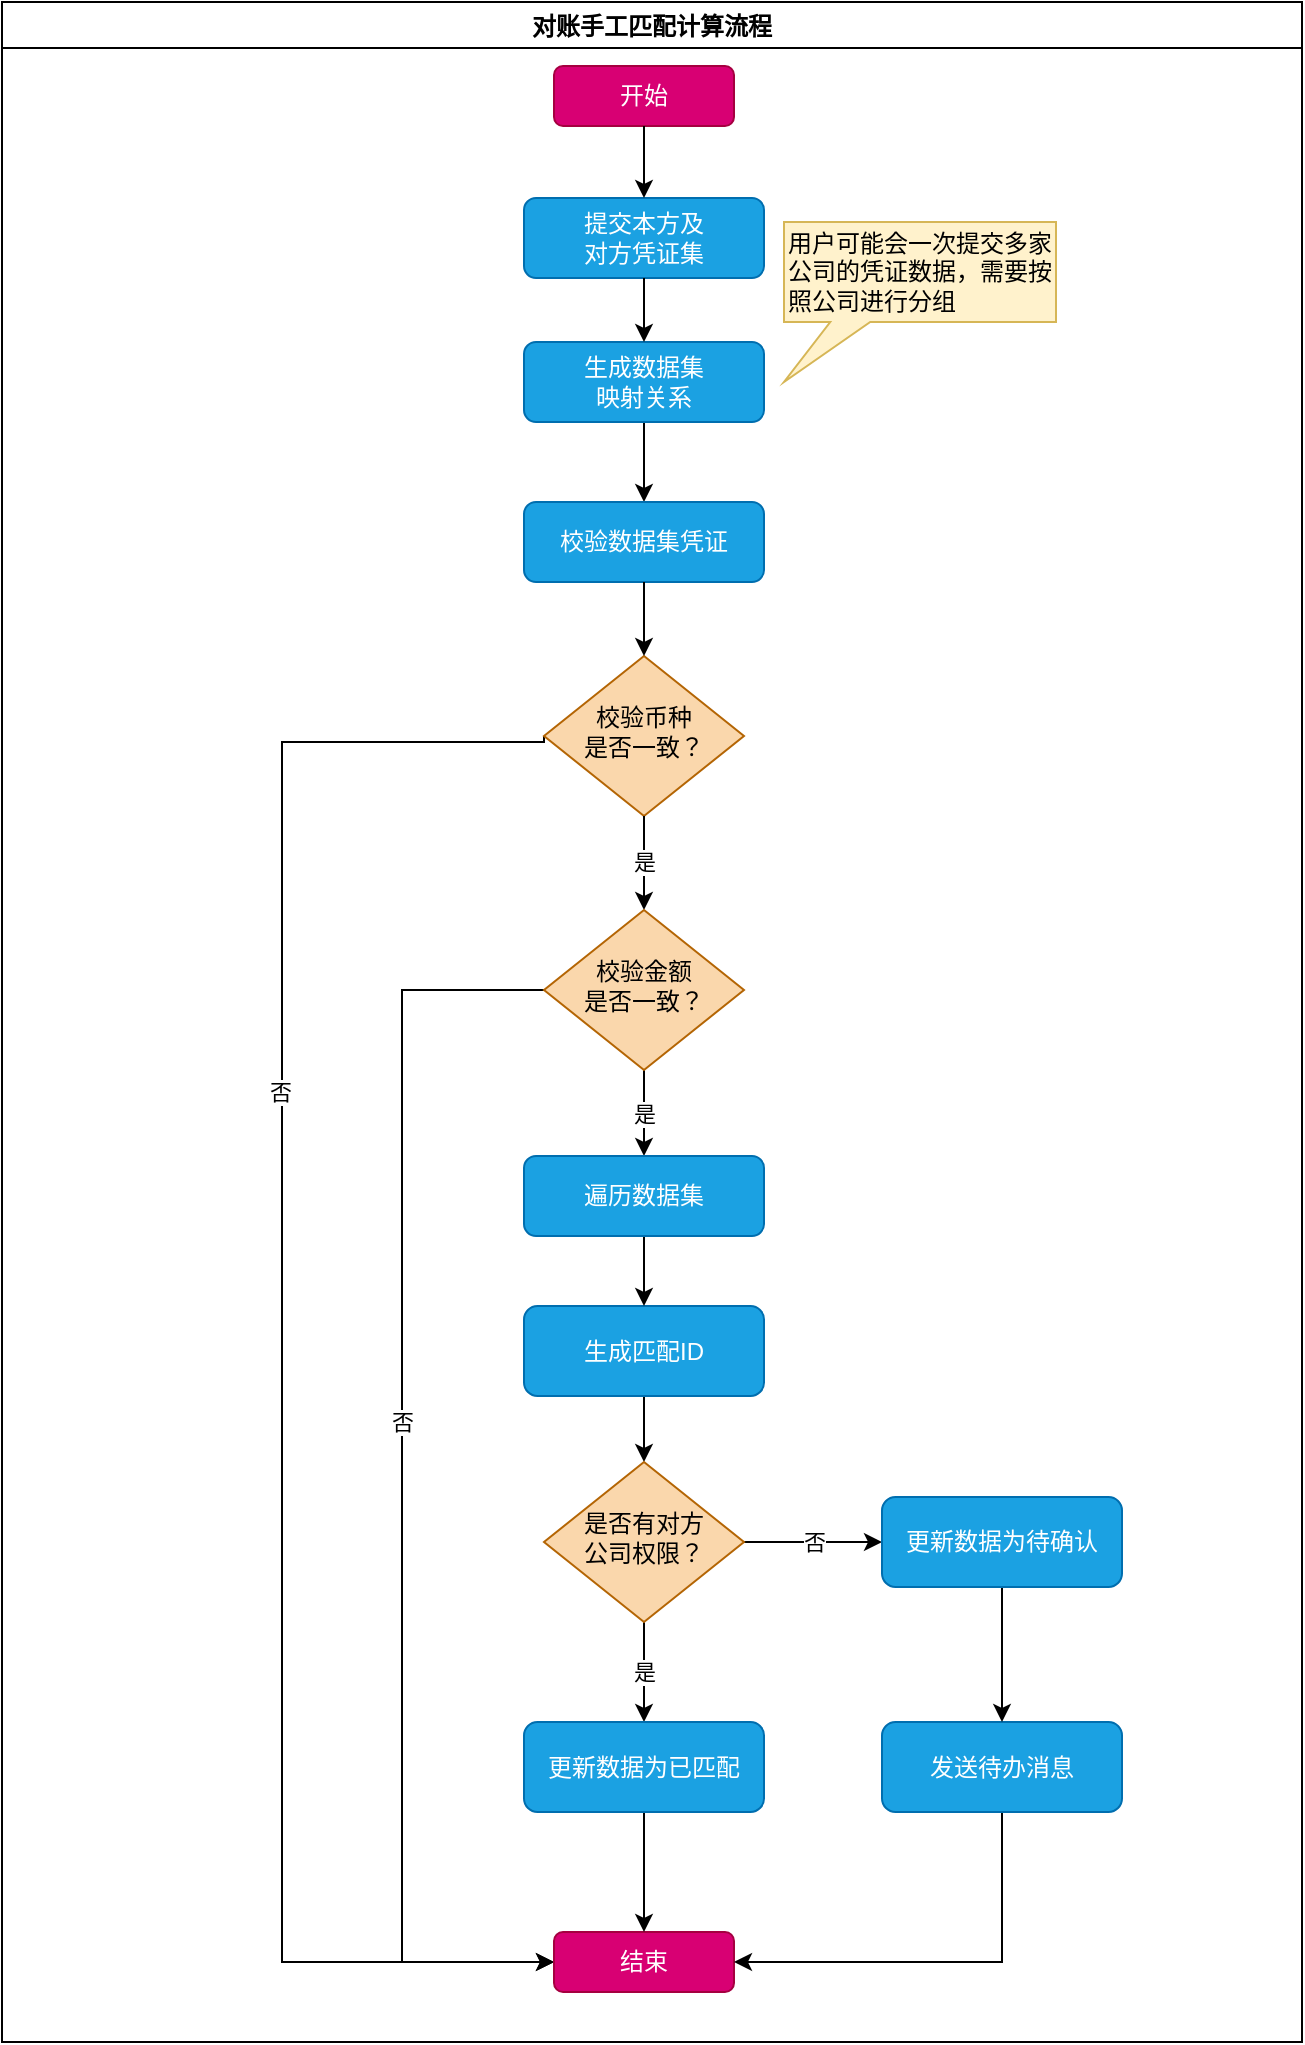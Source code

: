 <mxfile version="16.0.0" type="github">
  <diagram id="C5RBs43oDa-KdzZeNtuy" name="Page-1">
    <mxGraphModel dx="762" dy="451" grid="1" gridSize="10" guides="1" tooltips="1" connect="1" arrows="1" fold="1" page="1" pageScale="1" pageWidth="827" pageHeight="1169" math="0" shadow="0">
      <root>
        <mxCell id="WIyWlLk6GJQsqaUBKTNV-0" />
        <mxCell id="WIyWlLk6GJQsqaUBKTNV-1" parent="WIyWlLk6GJQsqaUBKTNV-0" />
        <mxCell id="2ovcCtWtTsT-ZTR0fn4X-56" value="对账手工匹配计算流程" style="swimlane;" parent="WIyWlLk6GJQsqaUBKTNV-1" vertex="1">
          <mxGeometry x="110" y="100" width="650" height="1020" as="geometry" />
        </mxCell>
        <mxCell id="KlOAI8x9i0T9ViwGN7gp-22" style="edgeStyle=orthogonalEdgeStyle;rounded=0;orthogonalLoop=1;jettySize=auto;html=1;" edge="1" parent="2ovcCtWtTsT-ZTR0fn4X-56" source="2ovcCtWtTsT-ZTR0fn4X-11" target="KlOAI8x9i0T9ViwGN7gp-16">
          <mxGeometry relative="1" as="geometry" />
        </mxCell>
        <mxCell id="2ovcCtWtTsT-ZTR0fn4X-11" value="生成匹配ID" style="rounded=1;whiteSpace=wrap;html=1;fontSize=12;glass=0;strokeWidth=1;shadow=0;fillColor=#1ba1e2;fontColor=#ffffff;strokeColor=#006EAF;" parent="2ovcCtWtTsT-ZTR0fn4X-56" vertex="1">
          <mxGeometry x="261" y="652" width="120" height="45" as="geometry" />
        </mxCell>
        <mxCell id="WIyWlLk6GJQsqaUBKTNV-3" value="开始" style="rounded=1;whiteSpace=wrap;html=1;fontSize=12;glass=0;strokeWidth=1;shadow=0;fillColor=#d80073;fontColor=#ffffff;strokeColor=#A50040;" parent="2ovcCtWtTsT-ZTR0fn4X-56" vertex="1">
          <mxGeometry x="276" y="32" width="90" height="30" as="geometry" />
        </mxCell>
        <mxCell id="WIyWlLk6GJQsqaUBKTNV-7" value="提交本方及&lt;br&gt;对方凭证集" style="rounded=1;whiteSpace=wrap;html=1;fontSize=12;glass=0;strokeWidth=1;shadow=0;fillColor=#1ba1e2;fontColor=#ffffff;strokeColor=#006EAF;" parent="2ovcCtWtTsT-ZTR0fn4X-56" vertex="1">
          <mxGeometry x="261" y="98" width="120" height="40" as="geometry" />
        </mxCell>
        <mxCell id="2ovcCtWtTsT-ZTR0fn4X-25" style="edgeStyle=orthogonalEdgeStyle;rounded=0;orthogonalLoop=1;jettySize=auto;html=1;entryX=0.5;entryY=0;entryDx=0;entryDy=0;" parent="2ovcCtWtTsT-ZTR0fn4X-56" source="WIyWlLk6GJQsqaUBKTNV-3" target="WIyWlLk6GJQsqaUBKTNV-7" edge="1">
          <mxGeometry relative="1" as="geometry" />
        </mxCell>
        <mxCell id="2ovcCtWtTsT-ZTR0fn4X-58" style="edgeStyle=orthogonalEdgeStyle;rounded=0;orthogonalLoop=1;jettySize=auto;html=1;" parent="2ovcCtWtTsT-ZTR0fn4X-56" source="2ovcCtWtTsT-ZTR0fn4X-1" target="2ovcCtWtTsT-ZTR0fn4X-3" edge="1">
          <mxGeometry relative="1" as="geometry" />
        </mxCell>
        <mxCell id="2ovcCtWtTsT-ZTR0fn4X-1" value="生成数据集&lt;br&gt;映射关系" style="rounded=1;whiteSpace=wrap;html=1;fontSize=12;glass=0;strokeWidth=1;shadow=0;fillColor=#1ba1e2;fontColor=#ffffff;strokeColor=#006EAF;" parent="2ovcCtWtTsT-ZTR0fn4X-56" vertex="1">
          <mxGeometry x="261" y="170" width="120" height="40" as="geometry" />
        </mxCell>
        <mxCell id="2ovcCtWtTsT-ZTR0fn4X-24" style="edgeStyle=orthogonalEdgeStyle;rounded=0;orthogonalLoop=1;jettySize=auto;html=1;" parent="2ovcCtWtTsT-ZTR0fn4X-56" source="WIyWlLk6GJQsqaUBKTNV-7" target="2ovcCtWtTsT-ZTR0fn4X-1" edge="1">
          <mxGeometry relative="1" as="geometry" />
        </mxCell>
        <mxCell id="2ovcCtWtTsT-ZTR0fn4X-3" value="校验数据集凭证" style="rounded=1;whiteSpace=wrap;html=1;fontSize=12;glass=0;strokeWidth=1;shadow=0;fillColor=#1ba1e2;fontColor=#ffffff;strokeColor=#006EAF;" parent="2ovcCtWtTsT-ZTR0fn4X-56" vertex="1">
          <mxGeometry x="261" y="250" width="120" height="40" as="geometry" />
        </mxCell>
        <mxCell id="KlOAI8x9i0T9ViwGN7gp-0" value="用户可能会一次提交多家公司的凭证数据，需要按照公司进行分组" style="shape=callout;whiteSpace=wrap;html=1;perimeter=calloutPerimeter;position2=0;fillColor=#fff2cc;strokeColor=#d6b656;size=30;position=0.17;align=left;" vertex="1" parent="2ovcCtWtTsT-ZTR0fn4X-56">
          <mxGeometry x="391" y="110" width="136" height="80" as="geometry" />
        </mxCell>
        <mxCell id="KlOAI8x9i0T9ViwGN7gp-13" style="edgeStyle=orthogonalEdgeStyle;rounded=0;orthogonalLoop=1;jettySize=auto;html=1;entryX=0;entryY=0.5;entryDx=0;entryDy=0;exitX=0;exitY=0.5;exitDx=0;exitDy=0;" edge="1" parent="2ovcCtWtTsT-ZTR0fn4X-56" source="KlOAI8x9i0T9ViwGN7gp-6" target="KlOAI8x9i0T9ViwGN7gp-12">
          <mxGeometry relative="1" as="geometry">
            <Array as="points">
              <mxPoint x="271" y="370" />
              <mxPoint x="140" y="370" />
              <mxPoint x="140" y="980" />
            </Array>
          </mxGeometry>
        </mxCell>
        <mxCell id="KlOAI8x9i0T9ViwGN7gp-28" value="否" style="edgeLabel;html=1;align=center;verticalAlign=middle;resizable=0;points=[];" vertex="1" connectable="0" parent="KlOAI8x9i0T9ViwGN7gp-13">
          <mxGeometry x="-0.298" y="-1" relative="1" as="geometry">
            <mxPoint as="offset" />
          </mxGeometry>
        </mxCell>
        <mxCell id="KlOAI8x9i0T9ViwGN7gp-6" value="校验币种&lt;br&gt;是否一致？" style="rhombus;whiteSpace=wrap;html=1;shadow=0;fontFamily=Helvetica;fontSize=12;align=center;strokeWidth=1;spacing=6;spacingTop=-4;fillColor=#fad7ac;strokeColor=#b46504;" vertex="1" parent="2ovcCtWtTsT-ZTR0fn4X-56">
          <mxGeometry x="271" y="327" width="100" height="80" as="geometry" />
        </mxCell>
        <mxCell id="KlOAI8x9i0T9ViwGN7gp-7" style="edgeStyle=orthogonalEdgeStyle;rounded=0;orthogonalLoop=1;jettySize=auto;html=1;entryX=0.5;entryY=0;entryDx=0;entryDy=0;" edge="1" parent="2ovcCtWtTsT-ZTR0fn4X-56" target="KlOAI8x9i0T9ViwGN7gp-6">
          <mxGeometry relative="1" as="geometry">
            <mxPoint x="321" y="290" as="sourcePoint" />
          </mxGeometry>
        </mxCell>
        <mxCell id="KlOAI8x9i0T9ViwGN7gp-10" value="是" style="edgeStyle=orthogonalEdgeStyle;rounded=0;orthogonalLoop=1;jettySize=auto;html=1;entryX=0.5;entryY=0;entryDx=0;entryDy=0;" edge="1" parent="2ovcCtWtTsT-ZTR0fn4X-56" source="KlOAI8x9i0T9ViwGN7gp-6" target="KlOAI8x9i0T9ViwGN7gp-11">
          <mxGeometry x="-0.021" relative="1" as="geometry">
            <mxPoint x="321" y="440" as="targetPoint" />
            <mxPoint as="offset" />
          </mxGeometry>
        </mxCell>
        <mxCell id="KlOAI8x9i0T9ViwGN7gp-14" style="edgeStyle=orthogonalEdgeStyle;rounded=0;orthogonalLoop=1;jettySize=auto;html=1;entryX=0;entryY=0.5;entryDx=0;entryDy=0;exitX=0;exitY=0.5;exitDx=0;exitDy=0;" edge="1" parent="2ovcCtWtTsT-ZTR0fn4X-56" source="KlOAI8x9i0T9ViwGN7gp-11" target="KlOAI8x9i0T9ViwGN7gp-12">
          <mxGeometry relative="1" as="geometry">
            <Array as="points">
              <mxPoint x="200" y="494" />
              <mxPoint x="200" y="980" />
            </Array>
          </mxGeometry>
        </mxCell>
        <mxCell id="KlOAI8x9i0T9ViwGN7gp-29" value="否" style="edgeLabel;html=1;align=center;verticalAlign=middle;resizable=0;points=[];" vertex="1" connectable="0" parent="KlOAI8x9i0T9ViwGN7gp-14">
          <mxGeometry x="-0.095" relative="1" as="geometry">
            <mxPoint as="offset" />
          </mxGeometry>
        </mxCell>
        <mxCell id="KlOAI8x9i0T9ViwGN7gp-20" value="是" style="edgeStyle=orthogonalEdgeStyle;rounded=0;orthogonalLoop=1;jettySize=auto;html=1;" edge="1" parent="2ovcCtWtTsT-ZTR0fn4X-56" source="KlOAI8x9i0T9ViwGN7gp-11" target="KlOAI8x9i0T9ViwGN7gp-15">
          <mxGeometry relative="1" as="geometry" />
        </mxCell>
        <mxCell id="KlOAI8x9i0T9ViwGN7gp-11" value="校验金额&lt;br&gt;是否一致？" style="rhombus;whiteSpace=wrap;html=1;shadow=0;fontFamily=Helvetica;fontSize=12;align=center;strokeWidth=1;spacing=6;spacingTop=-4;fillColor=#fad7ac;strokeColor=#b46504;" vertex="1" parent="2ovcCtWtTsT-ZTR0fn4X-56">
          <mxGeometry x="271" y="454" width="100" height="80" as="geometry" />
        </mxCell>
        <mxCell id="KlOAI8x9i0T9ViwGN7gp-12" value="结束" style="rounded=1;whiteSpace=wrap;html=1;fontSize=12;glass=0;strokeWidth=1;shadow=0;fillColor=#d80073;fontColor=#ffffff;strokeColor=#A50040;" vertex="1" parent="2ovcCtWtTsT-ZTR0fn4X-56">
          <mxGeometry x="276" y="965" width="90" height="30" as="geometry" />
        </mxCell>
        <mxCell id="KlOAI8x9i0T9ViwGN7gp-21" style="edgeStyle=orthogonalEdgeStyle;rounded=0;orthogonalLoop=1;jettySize=auto;html=1;" edge="1" parent="2ovcCtWtTsT-ZTR0fn4X-56" source="KlOAI8x9i0T9ViwGN7gp-15" target="2ovcCtWtTsT-ZTR0fn4X-11">
          <mxGeometry relative="1" as="geometry" />
        </mxCell>
        <mxCell id="KlOAI8x9i0T9ViwGN7gp-15" value="遍历数据集" style="rounded=1;whiteSpace=wrap;html=1;fontSize=12;glass=0;strokeWidth=1;shadow=0;fillColor=#1ba1e2;fontColor=#ffffff;strokeColor=#006EAF;" vertex="1" parent="2ovcCtWtTsT-ZTR0fn4X-56">
          <mxGeometry x="261" y="577" width="120" height="40" as="geometry" />
        </mxCell>
        <mxCell id="KlOAI8x9i0T9ViwGN7gp-23" value="是" style="edgeStyle=orthogonalEdgeStyle;rounded=0;orthogonalLoop=1;jettySize=auto;html=1;" edge="1" parent="2ovcCtWtTsT-ZTR0fn4X-56" source="KlOAI8x9i0T9ViwGN7gp-16" target="KlOAI8x9i0T9ViwGN7gp-17">
          <mxGeometry relative="1" as="geometry" />
        </mxCell>
        <mxCell id="KlOAI8x9i0T9ViwGN7gp-25" value="否" style="edgeStyle=orthogonalEdgeStyle;rounded=0;orthogonalLoop=1;jettySize=auto;html=1;" edge="1" parent="2ovcCtWtTsT-ZTR0fn4X-56" source="KlOAI8x9i0T9ViwGN7gp-16" target="KlOAI8x9i0T9ViwGN7gp-19">
          <mxGeometry relative="1" as="geometry" />
        </mxCell>
        <mxCell id="KlOAI8x9i0T9ViwGN7gp-16" value="是否有对方&lt;br&gt;公司权限？" style="rhombus;whiteSpace=wrap;html=1;shadow=0;fontFamily=Helvetica;fontSize=12;align=center;strokeWidth=1;spacing=6;spacingTop=-4;fillColor=#fad7ac;strokeColor=#b46504;" vertex="1" parent="2ovcCtWtTsT-ZTR0fn4X-56">
          <mxGeometry x="271" y="730" width="100" height="80" as="geometry" />
        </mxCell>
        <mxCell id="KlOAI8x9i0T9ViwGN7gp-24" style="edgeStyle=orthogonalEdgeStyle;rounded=0;orthogonalLoop=1;jettySize=auto;html=1;" edge="1" parent="2ovcCtWtTsT-ZTR0fn4X-56" source="KlOAI8x9i0T9ViwGN7gp-17" target="KlOAI8x9i0T9ViwGN7gp-12">
          <mxGeometry relative="1" as="geometry" />
        </mxCell>
        <mxCell id="KlOAI8x9i0T9ViwGN7gp-17" value="更新数据为已匹配" style="rounded=1;whiteSpace=wrap;html=1;fontSize=12;glass=0;strokeWidth=1;shadow=0;fillColor=#1ba1e2;fontColor=#ffffff;strokeColor=#006EAF;" vertex="1" parent="2ovcCtWtTsT-ZTR0fn4X-56">
          <mxGeometry x="261" y="860" width="120" height="45" as="geometry" />
        </mxCell>
        <mxCell id="KlOAI8x9i0T9ViwGN7gp-27" style="edgeStyle=orthogonalEdgeStyle;rounded=0;orthogonalLoop=1;jettySize=auto;html=1;entryX=1;entryY=0.5;entryDx=0;entryDy=0;exitX=0.5;exitY=1;exitDx=0;exitDy=0;" edge="1" parent="2ovcCtWtTsT-ZTR0fn4X-56" source="KlOAI8x9i0T9ViwGN7gp-18" target="KlOAI8x9i0T9ViwGN7gp-12">
          <mxGeometry relative="1" as="geometry" />
        </mxCell>
        <mxCell id="KlOAI8x9i0T9ViwGN7gp-18" value="发送待办消息" style="rounded=1;whiteSpace=wrap;html=1;fontSize=12;glass=0;strokeWidth=1;shadow=0;fillColor=#1ba1e2;fontColor=#ffffff;strokeColor=#006EAF;" vertex="1" parent="2ovcCtWtTsT-ZTR0fn4X-56">
          <mxGeometry x="440" y="860" width="120" height="45" as="geometry" />
        </mxCell>
        <mxCell id="KlOAI8x9i0T9ViwGN7gp-26" style="edgeStyle=orthogonalEdgeStyle;rounded=0;orthogonalLoop=1;jettySize=auto;html=1;" edge="1" parent="2ovcCtWtTsT-ZTR0fn4X-56" source="KlOAI8x9i0T9ViwGN7gp-19" target="KlOAI8x9i0T9ViwGN7gp-18">
          <mxGeometry relative="1" as="geometry" />
        </mxCell>
        <mxCell id="KlOAI8x9i0T9ViwGN7gp-19" value="更新数据为待确认&lt;br&gt;" style="rounded=1;whiteSpace=wrap;html=1;fontSize=12;glass=0;strokeWidth=1;shadow=0;fillColor=#1ba1e2;fontColor=#ffffff;strokeColor=#006EAF;" vertex="1" parent="2ovcCtWtTsT-ZTR0fn4X-56">
          <mxGeometry x="440" y="747.5" width="120" height="45" as="geometry" />
        </mxCell>
      </root>
    </mxGraphModel>
  </diagram>
</mxfile>
